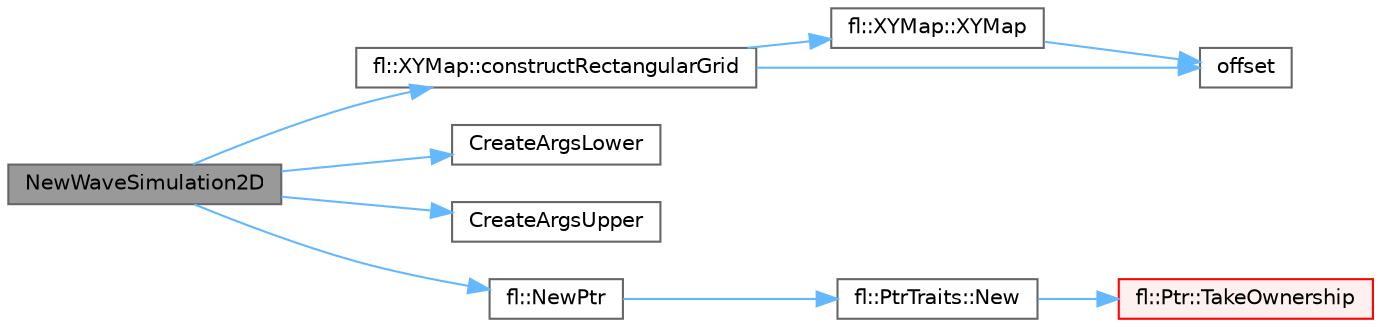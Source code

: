 digraph "NewWaveSimulation2D"
{
 // INTERACTIVE_SVG=YES
 // LATEX_PDF_SIZE
  bgcolor="transparent";
  edge [fontname=Helvetica,fontsize=10,labelfontname=Helvetica,labelfontsize=10];
  node [fontname=Helvetica,fontsize=10,shape=box,height=0.2,width=0.4];
  rankdir="LR";
  Node1 [id="Node000001",label="NewWaveSimulation2D",height=0.2,width=0.4,color="gray40", fillcolor="grey60", style="filled", fontcolor="black",tooltip=" "];
  Node1 -> Node2 [id="edge1_Node000001_Node000002",color="steelblue1",style="solid",tooltip=" "];
  Node2 [id="Node000002",label="fl::XYMap::constructRectangularGrid",height=0.2,width=0.4,color="grey40", fillcolor="white", style="filled",URL="$d0/dce/classfl_1_1_x_y_map_ab9c11882da60bac8e6cec1fde421b14e.html#ab9c11882da60bac8e6cec1fde421b14e",tooltip=" "];
  Node2 -> Node3 [id="edge2_Node000002_Node000003",color="steelblue1",style="solid",tooltip=" "];
  Node3 [id="Node000003",label="fl::XYMap::XYMap",height=0.2,width=0.4,color="grey40", fillcolor="white", style="filled",URL="$d0/dce/classfl_1_1_x_y_map_a9985d6fbdcedd16a68209f204164b04f.html#a9985d6fbdcedd16a68209f204164b04f",tooltip=" "];
  Node3 -> Node4 [id="edge3_Node000003_Node000004",color="steelblue1",style="solid",tooltip=" "];
  Node4 [id="Node000004",label="offset",height=0.2,width=0.4,color="grey40", fillcolor="white", style="filled",URL="$d6/daf/direct_8h_a0b3fd115c40d6ac683a810a572fc6104.html#a0b3fd115c40d6ac683a810a572fc6104",tooltip=" "];
  Node2 -> Node4 [id="edge4_Node000002_Node000004",color="steelblue1",style="solid",tooltip=" "];
  Node1 -> Node5 [id="edge5_Node000001_Node000005",color="steelblue1",style="solid",tooltip=" "];
  Node5 [id="Node000005",label="CreateArgsLower",height=0.2,width=0.4,color="grey40", fillcolor="white", style="filled",URL="$de/d3f/examples_2_downscale_2src_2wave_8cpp_a9c851c66f2e46b214500ec6c3722b9a4.html#a9c851c66f2e46b214500ec6c3722b9a4",tooltip=" "];
  Node1 -> Node6 [id="edge6_Node000001_Node000006",color="steelblue1",style="solid",tooltip=" "];
  Node6 [id="Node000006",label="CreateArgsUpper",height=0.2,width=0.4,color="grey40", fillcolor="white", style="filled",URL="$de/d3f/examples_2_downscale_2src_2wave_8cpp_afab48463dd09a75d6a518ac33378eda4.html#afab48463dd09a75d6a518ac33378eda4",tooltip=" "];
  Node1 -> Node7 [id="edge7_Node000001_Node000007",color="steelblue1",style="solid",tooltip=" "];
  Node7 [id="Node000007",label="fl::NewPtr",height=0.2,width=0.4,color="grey40", fillcolor="white", style="filled",URL="$d4/d36/namespacefl_aa46ba73e92c85e05f9ee42f4008cfbe0.html#aa46ba73e92c85e05f9ee42f4008cfbe0",tooltip=" "];
  Node7 -> Node8 [id="edge8_Node000007_Node000008",color="steelblue1",style="solid",tooltip=" "];
  Node8 [id="Node000008",label="fl::PtrTraits::New",height=0.2,width=0.4,color="grey40", fillcolor="white", style="filled",URL="$da/d84/classfl_1_1_ptr_traits_a6f44b5dc3ee20b4ba14ed6b765cfa776.html#a6f44b5dc3ee20b4ba14ed6b765cfa776",tooltip=" "];
  Node8 -> Node9 [id="edge9_Node000008_Node000009",color="steelblue1",style="solid",tooltip=" "];
  Node9 [id="Node000009",label="fl::Ptr::TakeOwnership",height=0.2,width=0.4,color="red", fillcolor="#FFF0F0", style="filled",URL="$d1/d56/classfl_1_1_ptr_a2895e9ece61a2b6fdd33f8195033cfbe.html#a2895e9ece61a2b6fdd33f8195033cfbe",tooltip=" "];
}
